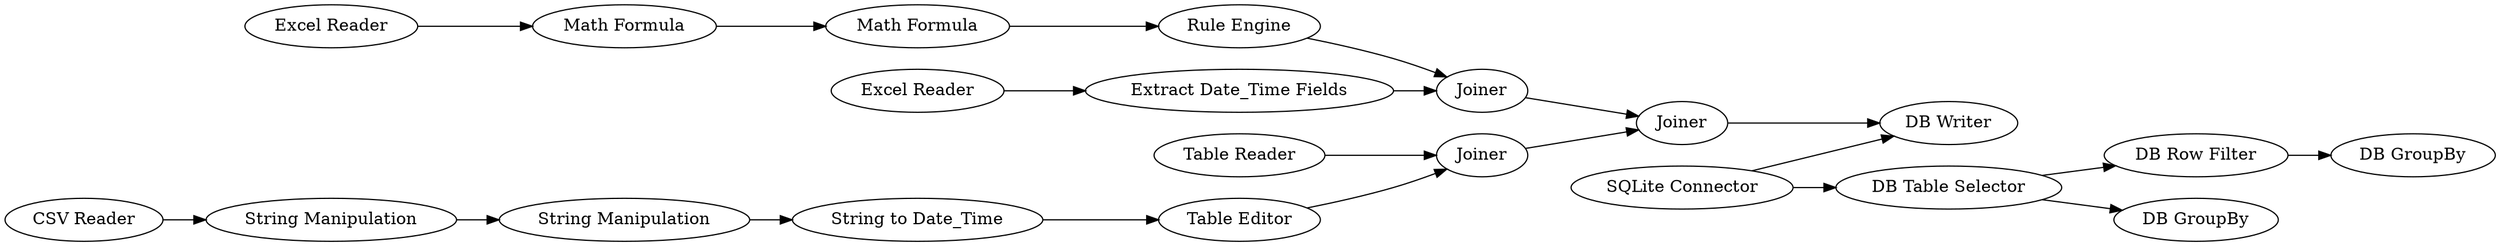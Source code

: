 digraph {
	24 -> 26
	37 -> 36
	36 -> 30
	39 -> 40
	21 -> 22
	40 -> 41
	39 -> 42
	25 -> 35
	33 -> 37
	23 -> 21
	20 -> 24
	31 -> 25
	35 -> 36
	22 -> 35
	34 -> 19
	26 -> 37
	19 -> 20
	6 -> 30
	32 -> 23
	6 -> 39
	21 [label="Math Formula"]
	26 [label="Table Editor"]
	19 [label="String Manipulation"]
	24 [label="String to Date_Time"]
	41 [label="DB GroupBy"]
	31 [label="Excel Reader"]
	6 [label="SQLite Connector"]
	25 [label="Extract Date_Time Fields"]
	30 [label="DB Writer"]
	42 [label="DB GroupBy"]
	22 [label="Rule Engine"]
	23 [label="Math Formula"]
	20 [label="String Manipulation"]
	35 [label=Joiner]
	34 [label="CSV Reader"]
	36 [label=Joiner]
	40 [label="DB Row Filter"]
	39 [label="DB Table Selector"]
	33 [label="Table Reader"]
	32 [label="Excel Reader"]
	37 [label=Joiner]
	rankdir=LR
}
